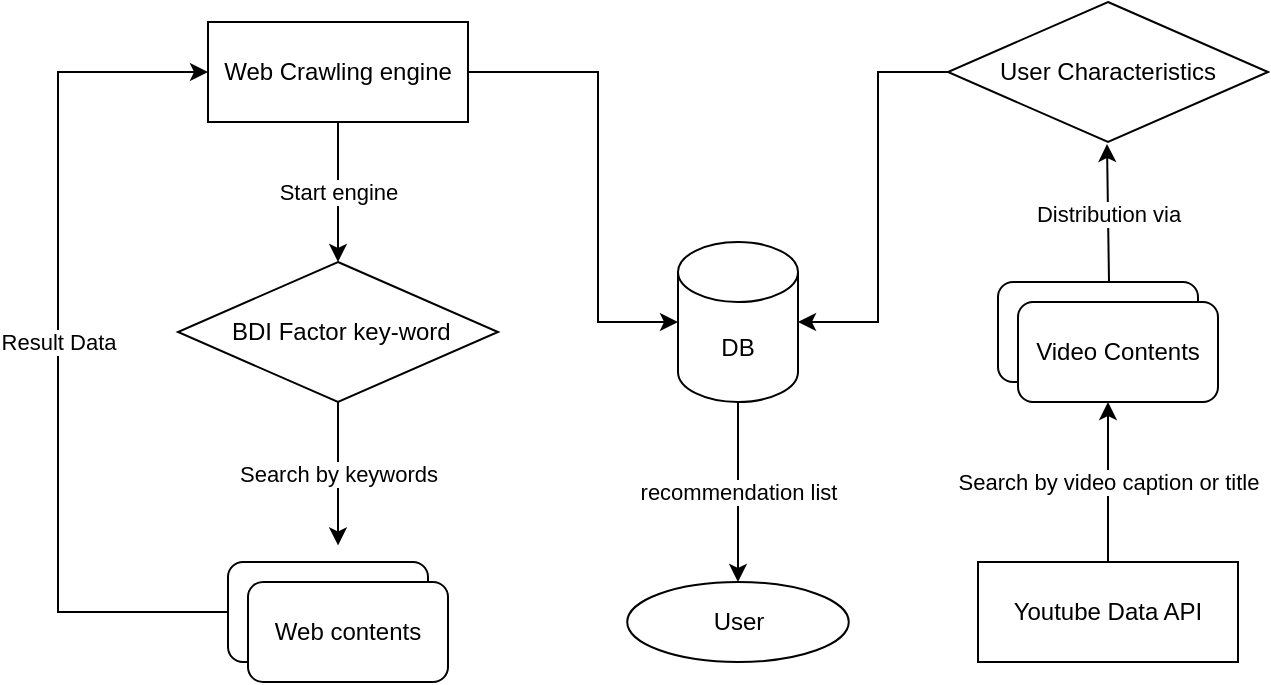 <mxfile pages="2">
    <diagram id="blyl7Wpzs94vMlhsOoYF" name="recommendation-plan">
        <mxGraphModel dx="1367" dy="599" grid="1" gridSize="10" guides="1" tooltips="1" connect="1" arrows="1" fold="1" page="1" pageScale="1" pageWidth="827" pageHeight="1169" math="0" shadow="0">
            <root>
                <mxCell id="WjQbx4GsT-di7SJeu1aI-0"/>
                <mxCell id="WjQbx4GsT-di7SJeu1aI-1" parent="WjQbx4GsT-di7SJeu1aI-0"/>
                <mxCell id="TOc60zCAE1sE-oHS_IKN-0" value="User" style="ellipse;whiteSpace=wrap;html=1;" parent="WjQbx4GsT-di7SJeu1aI-1" vertex="1">
                    <mxGeometry x="344.61" y="380" width="110.773" height="40" as="geometry"/>
                </mxCell>
                <mxCell id="edUXZDzwjAEuRsUJy5wX-0" value="Web contents" style="rounded=1;whiteSpace=wrap;html=1;" parent="WjQbx4GsT-di7SJeu1aI-1" vertex="1">
                    <mxGeometry x="145" y="370" width="100" height="50" as="geometry"/>
                </mxCell>
                <mxCell id="edUXZDzwjAEuRsUJy5wX-23" value="recommendation list" style="edgeStyle=none;rounded=0;html=1;exitX=0.5;exitY=1;exitDx=0;exitDy=0;exitPerimeter=0;entryX=0.5;entryY=0;entryDx=0;entryDy=0;" parent="WjQbx4GsT-di7SJeu1aI-1" source="edUXZDzwjAEuRsUJy5wX-1" target="TOc60zCAE1sE-oHS_IKN-0" edge="1">
                    <mxGeometry relative="1" as="geometry"/>
                </mxCell>
                <mxCell id="edUXZDzwjAEuRsUJy5wX-1" value="DB" style="shape=cylinder3;whiteSpace=wrap;html=1;boundedLbl=1;backgroundOutline=1;size=15;" parent="WjQbx4GsT-di7SJeu1aI-1" vertex="1">
                    <mxGeometry x="370" y="210" width="60" height="80" as="geometry"/>
                </mxCell>
                <mxCell id="edUXZDzwjAEuRsUJy5wX-8" value="Search by keywords" style="edgeStyle=none;rounded=0;html=1;exitX=0.5;exitY=1;exitDx=0;exitDy=0;entryX=0.55;entryY=-0.166;entryDx=0;entryDy=0;entryPerimeter=0;" parent="WjQbx4GsT-di7SJeu1aI-1" source="edUXZDzwjAEuRsUJy5wX-2" target="edUXZDzwjAEuRsUJy5wX-0" edge="1">
                    <mxGeometry relative="1" as="geometry">
                        <mxPoint x="200" y="310" as="targetPoint"/>
                    </mxGeometry>
                </mxCell>
                <mxCell id="edUXZDzwjAEuRsUJy5wX-2" value="&amp;nbsp;BDI Factor key-word" style="rhombus;whiteSpace=wrap;html=1;" parent="WjQbx4GsT-di7SJeu1aI-1" vertex="1">
                    <mxGeometry x="120" y="220" width="160" height="70" as="geometry"/>
                </mxCell>
                <mxCell id="edUXZDzwjAEuRsUJy5wX-9" value="Result Data" style="edgeStyle=none;rounded=0;html=1;exitX=0;exitY=0.5;exitDx=0;exitDy=0;entryX=0;entryY=0.5;entryDx=0;entryDy=0;" parent="WjQbx4GsT-di7SJeu1aI-1" source="edUXZDzwjAEuRsUJy5wX-0" target="edUXZDzwjAEuRsUJy5wX-6" edge="1">
                    <mxGeometry x="0.026" relative="1" as="geometry">
                        <Array as="points">
                            <mxPoint x="60" y="395"/>
                            <mxPoint x="60" y="125"/>
                        </Array>
                        <mxPoint as="offset"/>
                    </mxGeometry>
                </mxCell>
                <mxCell id="edUXZDzwjAEuRsUJy5wX-5" value="Web contents" style="rounded=1;whiteSpace=wrap;html=1;" parent="WjQbx4GsT-di7SJeu1aI-1" vertex="1">
                    <mxGeometry x="155" y="380" width="100" height="50" as="geometry"/>
                </mxCell>
                <mxCell id="edUXZDzwjAEuRsUJy5wX-7" value="Start engine" style="edgeStyle=none;rounded=0;html=1;exitX=0.5;exitY=1;exitDx=0;exitDy=0;entryX=0.5;entryY=0;entryDx=0;entryDy=0;" parent="WjQbx4GsT-di7SJeu1aI-1" source="edUXZDzwjAEuRsUJy5wX-6" target="edUXZDzwjAEuRsUJy5wX-2" edge="1">
                    <mxGeometry relative="1" as="geometry"/>
                </mxCell>
                <mxCell id="edUXZDzwjAEuRsUJy5wX-10" style="edgeStyle=none;rounded=0;html=1;exitX=1;exitY=0.5;exitDx=0;exitDy=0;entryX=0;entryY=0.5;entryDx=0;entryDy=0;entryPerimeter=0;" parent="WjQbx4GsT-di7SJeu1aI-1" source="edUXZDzwjAEuRsUJy5wX-6" target="edUXZDzwjAEuRsUJy5wX-1" edge="1">
                    <mxGeometry relative="1" as="geometry">
                        <mxPoint x="330" y="260" as="targetPoint"/>
                        <Array as="points">
                            <mxPoint x="330" y="125"/>
                            <mxPoint x="330" y="250"/>
                        </Array>
                    </mxGeometry>
                </mxCell>
                <mxCell id="edUXZDzwjAEuRsUJy5wX-6" value="Web Crawling engine" style="rounded=0;whiteSpace=wrap;html=1;" parent="WjQbx4GsT-di7SJeu1aI-1" vertex="1">
                    <mxGeometry x="135" y="100" width="130" height="50" as="geometry"/>
                </mxCell>
                <mxCell id="edUXZDzwjAEuRsUJy5wX-13" value="Search by video caption or title" style="edgeStyle=none;rounded=0;html=1;entryX=0.5;entryY=1;entryDx=0;entryDy=0;exitX=0.5;exitY=0;exitDx=0;exitDy=0;" parent="WjQbx4GsT-di7SJeu1aI-1" source="edUXZDzwjAEuRsUJy5wX-11" edge="1">
                    <mxGeometry relative="1" as="geometry">
                        <mxPoint x="660" y="330" as="sourcePoint"/>
                        <mxPoint x="585" y="290" as="targetPoint"/>
                    </mxGeometry>
                </mxCell>
                <mxCell id="edUXZDzwjAEuRsUJy5wX-17" style="edgeStyle=none;rounded=0;html=1;exitX=0;exitY=0.5;exitDx=0;exitDy=0;entryX=1;entryY=0.5;entryDx=0;entryDy=0;entryPerimeter=0;" parent="WjQbx4GsT-di7SJeu1aI-1" source="edUXZDzwjAEuRsUJy5wX-18" target="edUXZDzwjAEuRsUJy5wX-1" edge="1">
                    <mxGeometry relative="1" as="geometry">
                        <Array as="points">
                            <mxPoint x="470" y="125"/>
                            <mxPoint x="470" y="250"/>
                        </Array>
                    </mxGeometry>
                </mxCell>
                <mxCell id="edUXZDzwjAEuRsUJy5wX-11" value="Youtube Data API" style="rounded=0;whiteSpace=wrap;html=1;" parent="WjQbx4GsT-di7SJeu1aI-1" vertex="1">
                    <mxGeometry x="520" y="370" width="130" height="50" as="geometry"/>
                </mxCell>
                <mxCell id="edUXZDzwjAEuRsUJy5wX-16" value="Distribution via" style="edgeStyle=none;rounded=0;html=1;entryX=0.5;entryY=1;entryDx=0;entryDy=0;exitX=0.5;exitY=0;exitDx=0;exitDy=0;" parent="WjQbx4GsT-di7SJeu1aI-1" edge="1">
                    <mxGeometry relative="1" as="geometry">
                        <mxPoint x="585.5" y="230" as="sourcePoint"/>
                        <mxPoint x="584.5" y="161" as="targetPoint"/>
                    </mxGeometry>
                </mxCell>
                <mxCell id="edUXZDzwjAEuRsUJy5wX-18" value="User Characteristics" style="rhombus;whiteSpace=wrap;html=1;" parent="WjQbx4GsT-di7SJeu1aI-1" vertex="1">
                    <mxGeometry x="505" y="90" width="160" height="70" as="geometry"/>
                </mxCell>
                <mxCell id="edUXZDzwjAEuRsUJy5wX-19" value="Web contents" style="rounded=1;whiteSpace=wrap;html=1;" parent="WjQbx4GsT-di7SJeu1aI-1" vertex="1">
                    <mxGeometry x="530" y="230" width="100" height="50" as="geometry"/>
                </mxCell>
                <mxCell id="edUXZDzwjAEuRsUJy5wX-20" value="Video Contents" style="rounded=1;whiteSpace=wrap;html=1;" parent="WjQbx4GsT-di7SJeu1aI-1" vertex="1">
                    <mxGeometry x="540" y="240" width="100" height="50" as="geometry"/>
                </mxCell>
            </root>
        </mxGraphModel>
    </diagram>
    <diagram id="C5RBs43oDa-KdzZeNtuy" name="Screen-plan">
        <mxGraphModel dx="1367" dy="599" grid="1" gridSize="10" guides="1" tooltips="1" connect="1" arrows="1" fold="1" page="1" pageScale="1" pageWidth="827" pageHeight="1169" math="0" shadow="0">
            <root>
                <mxCell id="WIyWlLk6GJQsqaUBKTNV-0"/>
                <mxCell id="WIyWlLk6GJQsqaUBKTNV-1" parent="WIyWlLk6GJQsqaUBKTNV-0"/>
                <mxCell id="ikdFAsfcFVWFwC0WGZBx-0" value="Sign in / Sign up screen" style="rounded=1;whiteSpace=wrap;html=1;" parent="WIyWlLk6GJQsqaUBKTNV-1" vertex="1">
                    <mxGeometry x="330" y="530" width="140" height="50" as="geometry"/>
                </mxCell>
                <mxCell id="w4TpWb6YlQLsbqjr2bWw-0" value="User" style="ellipse;whiteSpace=wrap;html=1;" parent="WIyWlLk6GJQsqaUBKTNV-1" vertex="1">
                    <mxGeometry x="336" y="310" width="128" height="50" as="geometry"/>
                </mxCell>
                <mxCell id="w4TpWb6YlQLsbqjr2bWw-1" value="No" style="endArrow=classic;html=1;rounded=0;exitX=0.5;exitY=1;exitDx=0;exitDy=0;entryX=0.5;entryY=0;entryDx=0;entryDy=0;fontStyle=1" parent="WIyWlLk6GJQsqaUBKTNV-1" source="w4TpWb6YlQLsbqjr2bWw-0" target="ikdFAsfcFVWFwC0WGZBx-0" edge="1">
                    <mxGeometry x="0.647" y="16" width="50" height="50" relative="1" as="geometry">
                        <mxPoint x="386" y="690" as="sourcePoint"/>
                        <mxPoint x="436" y="620" as="targetPoint"/>
                        <mxPoint as="offset"/>
                    </mxGeometry>
                </mxCell>
                <mxCell id="xrravzEh207jEcqy3YKW-0" value="&lt;h1&gt;Screen plan for Metanion buddy application&lt;/h1&gt;" style="text;html=1;strokeColor=none;fillColor=none;spacing=5;spacingTop=-20;whiteSpace=wrap;overflow=hidden;rounded=0;align=center;" parent="WIyWlLk6GJQsqaUBKTNV-1" vertex="1">
                    <mxGeometry x="85.5" y="80" width="629" height="40" as="geometry"/>
                </mxCell>
                <mxCell id="1" value="" style="edgeStyle=none;html=1;" parent="WIyWlLk6GJQsqaUBKTNV-1" source="0" target="ikdFAsfcFVWFwC0WGZBx-0" edge="1">
                    <mxGeometry relative="1" as="geometry"/>
                </mxCell>
                <mxCell id="0" value="isMember &amp;amp; Logged in" style="rhombus;whiteSpace=wrap;html=1;" parent="WIyWlLk6GJQsqaUBKTNV-1" vertex="1">
                    <mxGeometry x="315" y="410" width="170" height="60" as="geometry"/>
                </mxCell>
                <mxCell id="2" value="Yes" style="edgeStyle=none;html=1;exitX=1;exitY=0.5;exitDx=0;exitDy=0;rounded=0;entryX=1;entryY=0.5;entryDx=0;entryDy=0;" parent="WIyWlLk6GJQsqaUBKTNV-1" source="0" target="k3Dmw-f4pm4tH4ptOr1X-2" edge="1">
                    <mxGeometry x="-0.044" y="20" relative="1" as="geometry">
                        <mxPoint x="405" y="480" as="sourcePoint"/>
                        <mxPoint x="641" y="670" as="targetPoint"/>
                        <Array as="points">
                            <mxPoint x="641" y="440"/>
                            <mxPoint x="641" y="670"/>
                        </Array>
                        <mxPoint as="offset"/>
                    </mxGeometry>
                </mxCell>
                <mxCell id="k3Dmw-f4pm4tH4ptOr1X-2" value="Message Screen" style="rounded=1;whiteSpace=wrap;html=1;" parent="WIyWlLk6GJQsqaUBKTNV-1" vertex="1">
                    <mxGeometry x="330" y="644.5" width="140" height="50" as="geometry"/>
                </mxCell>
                <mxCell id="k3Dmw-f4pm4tH4ptOr1X-4" value="" style="edgeStyle=none;html=1;exitX=0.5;exitY=1;exitDx=0;exitDy=0;entryX=0.5;entryY=0;entryDx=0;entryDy=0;" parent="WIyWlLk6GJQsqaUBKTNV-1" source="ikdFAsfcFVWFwC0WGZBx-0" target="k3Dmw-f4pm4tH4ptOr1X-2" edge="1">
                    <mxGeometry relative="1" as="geometry">
                        <mxPoint x="406" y="584.5" as="sourcePoint"/>
                        <mxPoint x="476" y="610" as="targetPoint"/>
                    </mxGeometry>
                </mxCell>
                <mxCell id="k3Dmw-f4pm4tH4ptOr1X-10" value="Advisor" style="rounded=0;whiteSpace=wrap;html=1;" parent="WIyWlLk6GJQsqaUBKTNV-1" vertex="1">
                    <mxGeometry x="140" y="579.5" width="120" height="50" as="geometry"/>
                </mxCell>
                <mxCell id="k3Dmw-f4pm4tH4ptOr1X-11" value="Message Input" style="rounded=0;whiteSpace=wrap;html=1;" parent="WIyWlLk6GJQsqaUBKTNV-1" vertex="1">
                    <mxGeometry x="140" y="644" width="120" height="50" as="geometry"/>
                </mxCell>
                <mxCell id="k3Dmw-f4pm4tH4ptOr1X-12" value="Voice Input" style="rounded=0;whiteSpace=wrap;html=1;" parent="WIyWlLk6GJQsqaUBKTNV-1" vertex="1">
                    <mxGeometry x="140" y="709.5" width="120" height="50" as="geometry"/>
                </mxCell>
                <mxCell id="k3Dmw-f4pm4tH4ptOr1X-13" value="UserStatus Screen" style="rounded=1;whiteSpace=wrap;html=1;" parent="WIyWlLk6GJQsqaUBKTNV-1" vertex="1">
                    <mxGeometry x="330" y="760" width="140" height="50" as="geometry"/>
                </mxCell>
                <mxCell id="k3Dmw-f4pm4tH4ptOr1X-14" value="" style="edgeStyle=none;html=1;exitX=0.5;exitY=1;exitDx=0;exitDy=0;" parent="WIyWlLk6GJQsqaUBKTNV-1" source="k3Dmw-f4pm4tH4ptOr1X-2" target="k3Dmw-f4pm4tH4ptOr1X-13" edge="1">
                    <mxGeometry relative="1" as="geometry">
                        <mxPoint x="410" y="590" as="sourcePoint"/>
                        <mxPoint x="410" y="654.5" as="targetPoint"/>
                    </mxGeometry>
                </mxCell>
                <mxCell id="k3Dmw-f4pm4tH4ptOr1X-15" value="Settings Screen" style="rounded=1;whiteSpace=wrap;html=1;" parent="WIyWlLk6GJQsqaUBKTNV-1" vertex="1">
                    <mxGeometry x="218" y="854" width="140" height="50" as="geometry"/>
                </mxCell>
                <mxCell id="k3Dmw-f4pm4tH4ptOr1X-16" value="" style="edgeStyle=none;html=1;exitX=0;exitY=0.5;exitDx=0;exitDy=0;entryX=1;entryY=0.5;entryDx=0;entryDy=0;startArrow=classic;startFill=0;" parent="WIyWlLk6GJQsqaUBKTNV-1" source="k3Dmw-f4pm4tH4ptOr1X-17" target="k3Dmw-f4pm4tH4ptOr1X-15" edge="1">
                    <mxGeometry relative="1" as="geometry">
                        <mxPoint x="405" y="678.5" as="sourcePoint"/>
                        <mxPoint x="405" y="744" as="targetPoint"/>
                    </mxGeometry>
                </mxCell>
                <mxCell id="k3Dmw-f4pm4tH4ptOr1X-17" value="UserMyPage Screen" style="rounded=1;whiteSpace=wrap;html=1;" parent="WIyWlLk6GJQsqaUBKTNV-1" vertex="1">
                    <mxGeometry x="441" y="854" width="140" height="50" as="geometry"/>
                </mxCell>
                <mxCell id="k3Dmw-f4pm4tH4ptOr1X-18" value="" style="edgeStyle=none;html=1;endArrow=none;endFill=0;exitX=0.5;exitY=1;exitDx=0;exitDy=0;" parent="WIyWlLk6GJQsqaUBKTNV-1" source="k3Dmw-f4pm4tH4ptOr1X-13" edge="1">
                    <mxGeometry relative="1" as="geometry">
                        <mxPoint x="420" y="830" as="sourcePoint"/>
                        <mxPoint x="400" y="880" as="targetPoint"/>
                    </mxGeometry>
                </mxCell>
                <mxCell id="k3Dmw-f4pm4tH4ptOr1X-19" value="" style="group" parent="WIyWlLk6GJQsqaUBKTNV-1" vertex="1" connectable="0">
                    <mxGeometry x="123.5" y="180" width="553" height="40" as="geometry"/>
                </mxCell>
                <mxCell id="ikdFAsfcFVWFwC0WGZBx-1" value="Component" style="rounded=0;whiteSpace=wrap;html=1;" parent="k3Dmw-f4pm4tH4ptOr1X-19" vertex="1">
                    <mxGeometry x="294.241" width="103.85" height="40" as="geometry"/>
                </mxCell>
                <mxCell id="k3Dmw-f4pm4tH4ptOr1X-5" value="Screen" style="rounded=1;whiteSpace=wrap;html=1;" parent="k3Dmw-f4pm4tH4ptOr1X-19" vertex="1">
                    <mxGeometry x="147.121" width="103.85" height="40" as="geometry"/>
                </mxCell>
                <mxCell id="k3Dmw-f4pm4tH4ptOr1X-7" value="Condition" style="rhombus;whiteSpace=wrap;html=1;" parent="k3Dmw-f4pm4tH4ptOr1X-19" vertex="1">
                    <mxGeometry x="441.362" width="111.638" height="40" as="geometry"/>
                </mxCell>
                <mxCell id="k3Dmw-f4pm4tH4ptOr1X-9" value="User" style="ellipse;whiteSpace=wrap;html=1;" parent="k3Dmw-f4pm4tH4ptOr1X-19" vertex="1">
                    <mxGeometry width="110.773" height="40" as="geometry"/>
                </mxCell>
            </root>
        </mxGraphModel>
    </diagram>
    <diagram id="cieSp7k0KAqqU4Du3nbB" name="Page-3">
        <mxGraphModel dx="1367" dy="599" grid="1" gridSize="10" guides="1" tooltips="1" connect="1" arrows="1" fold="1" page="1" pageScale="1" pageWidth="827" pageHeight="1169" math="0" shadow="0">
            <root>
                <mxCell id="vTgRB9y0_BQ2h8RjQxYr-0"/>
                <mxCell id="vTgRB9y0_BQ2h8RjQxYr-1" parent="vTgRB9y0_BQ2h8RjQxYr-0"/>
                <mxCell id="vTgRB9y0_BQ2h8RjQxYr-2" value="" style="rounded=0;whiteSpace=wrap;html=1;" vertex="1" parent="vTgRB9y0_BQ2h8RjQxYr-1">
                    <mxGeometry x="354" y="100" width="120" height="60" as="geometry"/>
                </mxCell>
            </root>
        </mxGraphModel>
    </diagram>
</mxfile>